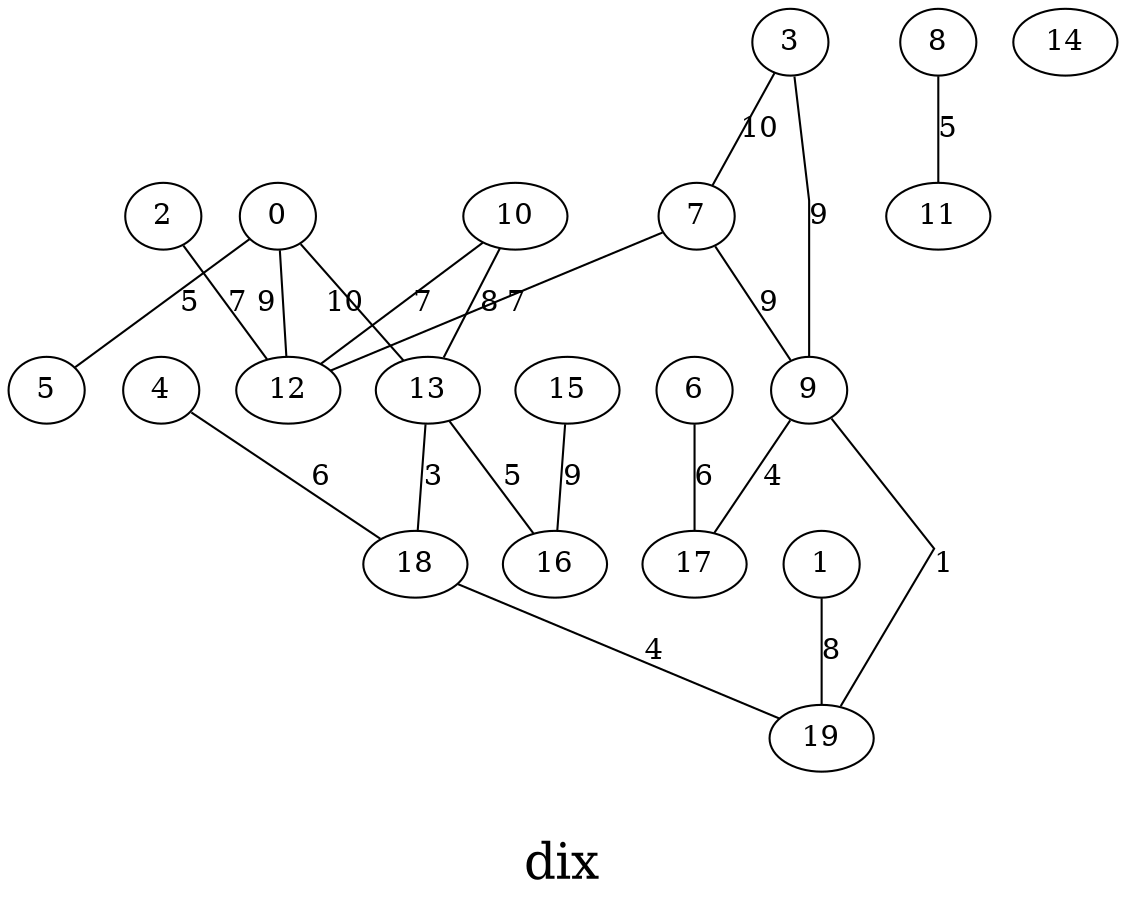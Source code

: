/*****
dix
*****/

graph G {
  graph [splines=false overlap=false]
  node  [shape=ellipse, width=0.3, height=0.3]
  0 ;
  1 ;
  2 ;
  3 ;
  4 ;
  5 ;
  6 ;
  7 ;
  8 ;
  9 ;
  10 ;
  11 ;
  12 ;
  13 ;
  14 ;
  15 ;
  16 ;
  17 ;
  18 ;
  19 ;
  0 -- 5 [label=5];
  0 -- 12 [label=9];
  0 -- 13 [label=10];
  1 -- 19 [label=8];
  2 -- 12 [label=7];
  3 -- 7 [label=10];
  3 -- 9 [label=9];
  4 -- 18 [label=6];
  6 -- 17 [label=6];
  7 -- 9 [label=9];
  7 -- 12 [label=8];
  8 -- 11 [label=5];
  9 -- 17 [label=4];
  9 -- 19 [label=1];
  10 -- 12 [label=7];
  10 -- 13 [label=7];
  13 -- 16 [label=5];
  13 -- 18 [label=3];
14;
  15 -- 16 [label=9];
  18 -- 19 [label=4];
  label = "\ndix\n";  fontsize=24;
}
